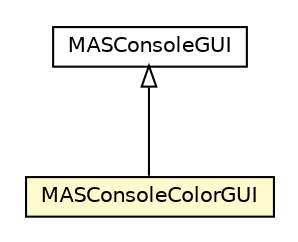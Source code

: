 #!/usr/local/bin/dot
#
# Class diagram 
# Generated by UMLGraph version R5_6_6-1-g9240c4 (http://www.umlgraph.org/)
#

digraph G {
	edge [fontname="Helvetica",fontsize=10,labelfontname="Helvetica",labelfontsize=10];
	node [fontname="Helvetica",fontsize=10,shape=plaintext];
	nodesep=0.25;
	ranksep=0.5;
	// jason.runtime.MASConsoleGUI
	c31872 [label=<<table title="jason.runtime.MASConsoleGUI" border="0" cellborder="1" cellspacing="0" cellpadding="2" port="p" href="./MASConsoleGUI.html">
		<tr><td><table border="0" cellspacing="0" cellpadding="1">
<tr><td align="center" balign="center"> MASConsoleGUI </td></tr>
		</table></td></tr>
		</table>>, URL="./MASConsoleGUI.html", fontname="Helvetica", fontcolor="black", fontsize=10.0];
	// jason.runtime.MASConsoleColorGUI
	c31873 [label=<<table title="jason.runtime.MASConsoleColorGUI" border="0" cellborder="1" cellspacing="0" cellpadding="2" port="p" bgcolor="lemonChiffon" href="./MASConsoleColorGUI.html">
		<tr><td><table border="0" cellspacing="0" cellpadding="1">
<tr><td align="center" balign="center"> MASConsoleColorGUI </td></tr>
		</table></td></tr>
		</table>>, URL="./MASConsoleColorGUI.html", fontname="Helvetica", fontcolor="black", fontsize=10.0];
	//jason.runtime.MASConsoleColorGUI extends jason.runtime.MASConsoleGUI
	c31872:p -> c31873:p [dir=back,arrowtail=empty];
}

